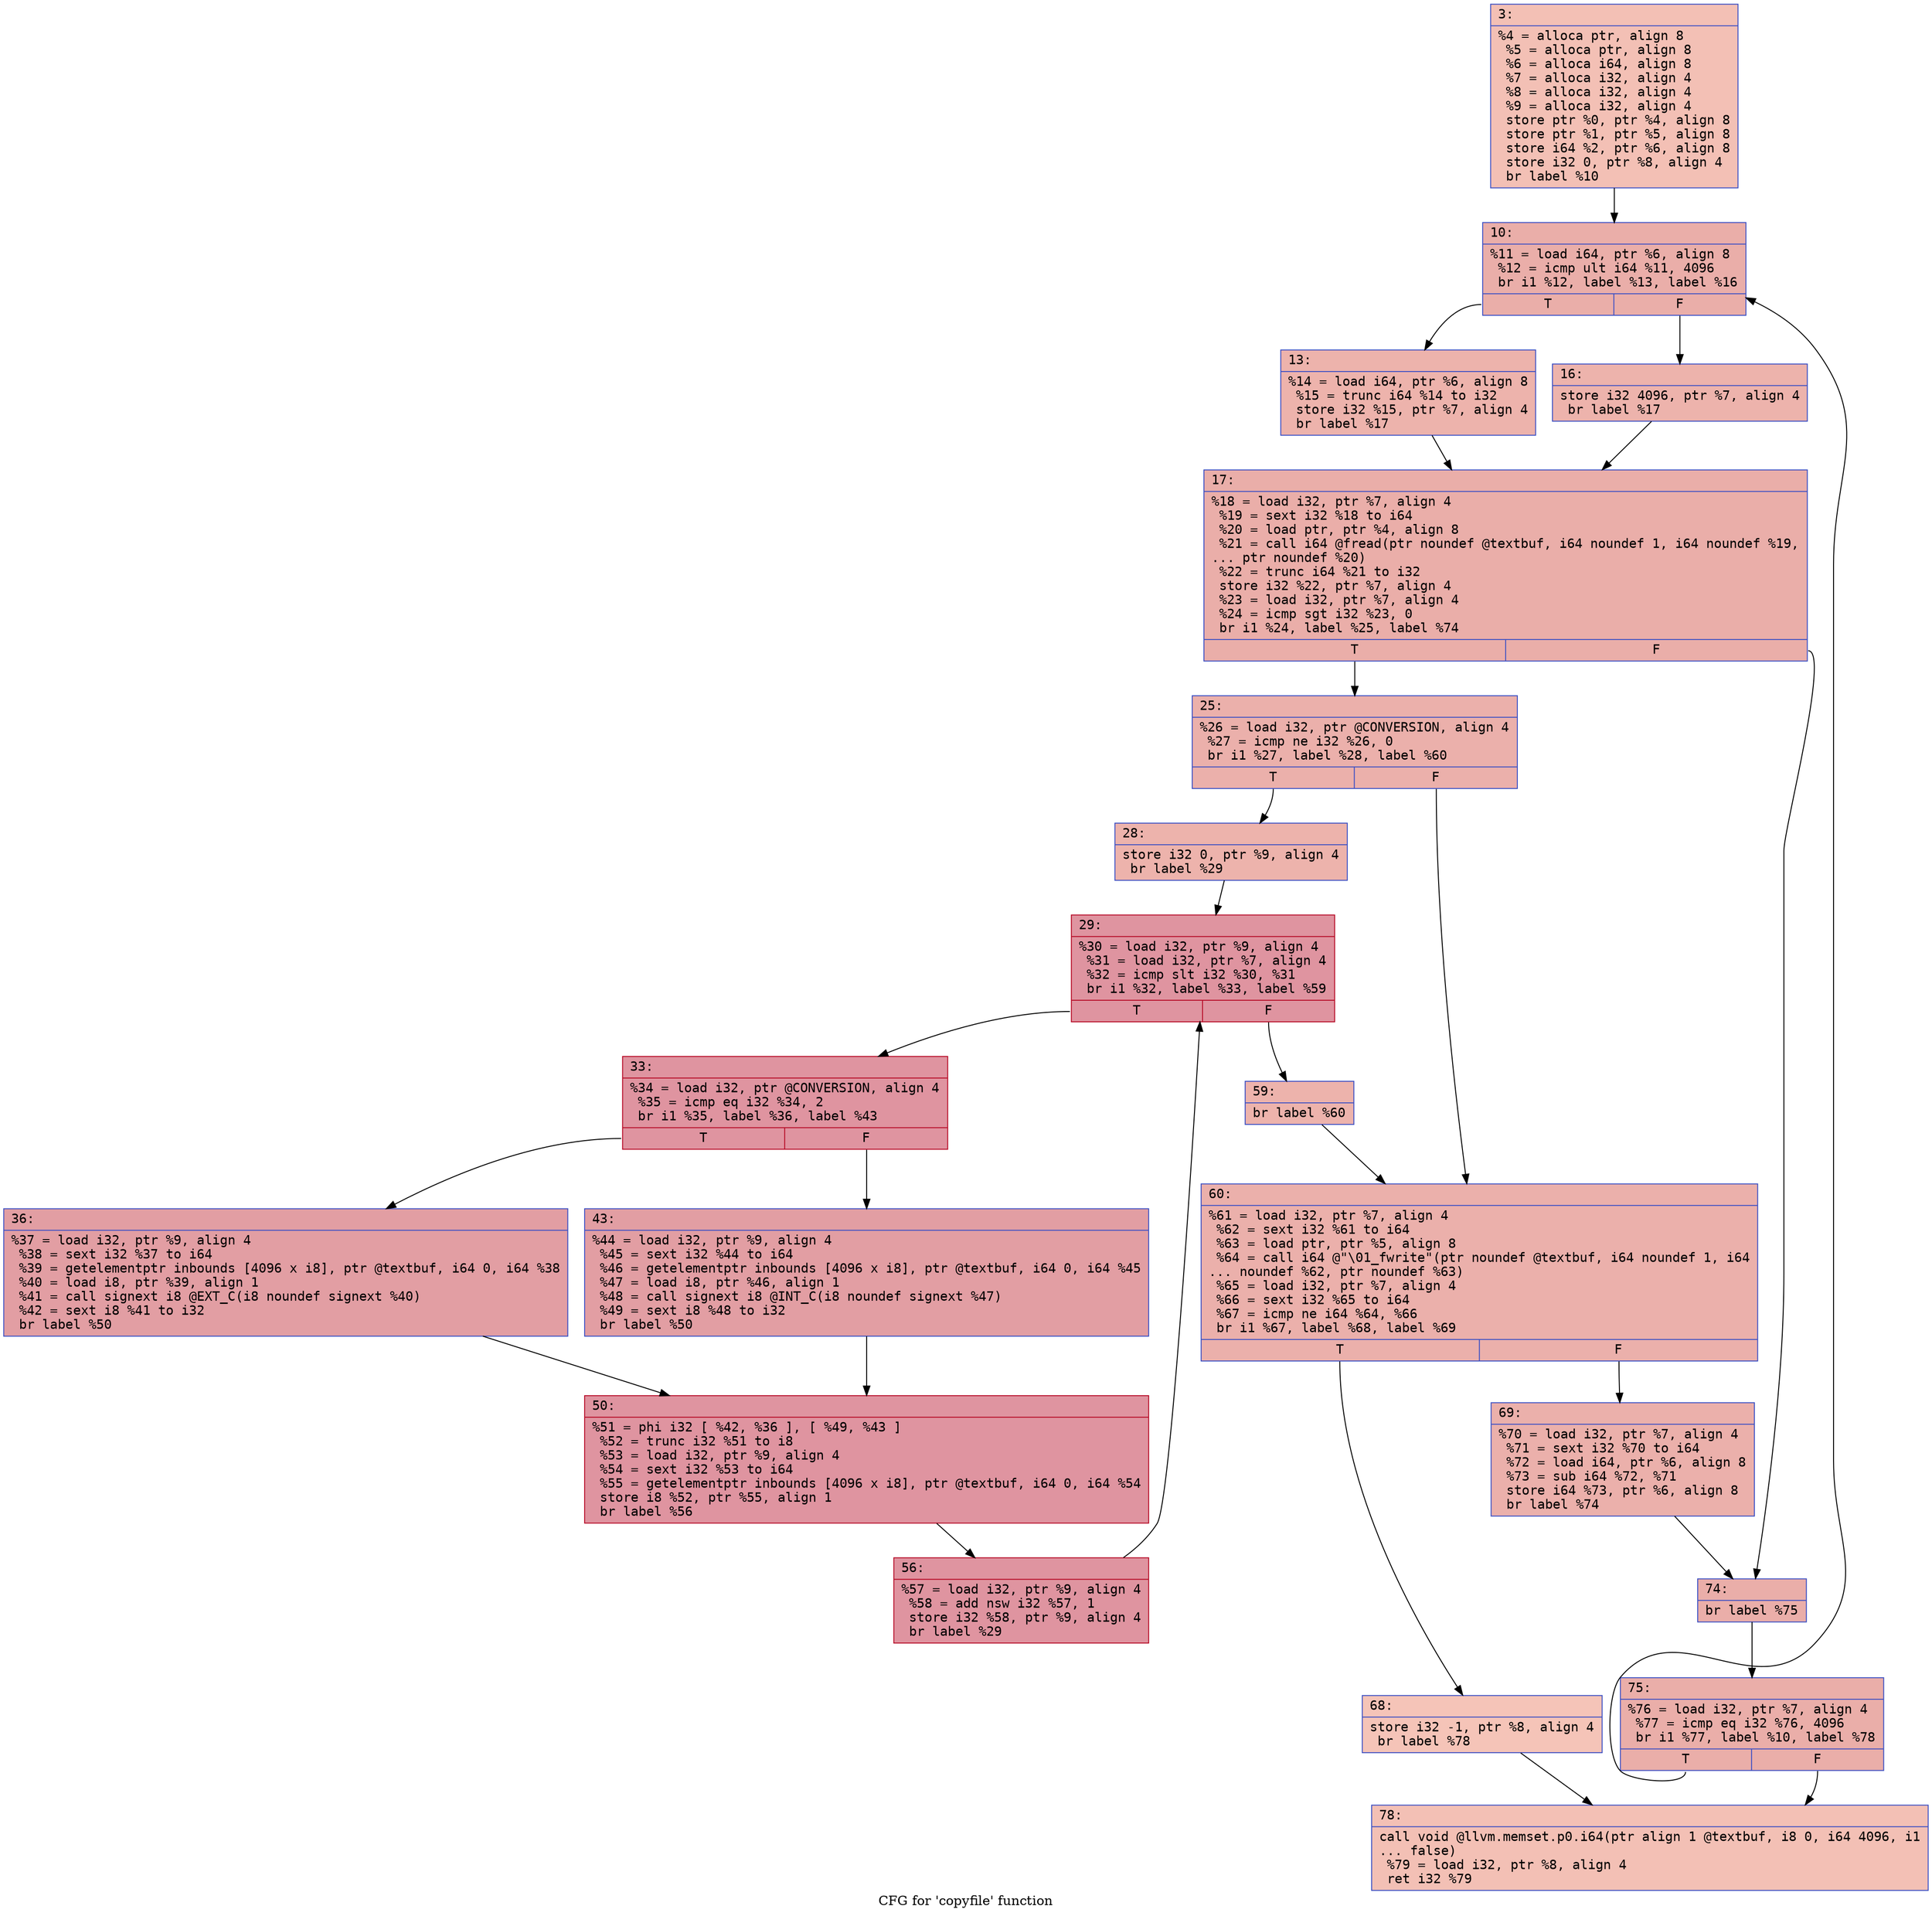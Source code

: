 digraph "CFG for 'copyfile' function" {
	label="CFG for 'copyfile' function";

	Node0x6000019705f0 [shape=record,color="#3d50c3ff", style=filled, fillcolor="#e5705870" fontname="Courier",label="{3:\l|  %4 = alloca ptr, align 8\l  %5 = alloca ptr, align 8\l  %6 = alloca i64, align 8\l  %7 = alloca i32, align 4\l  %8 = alloca i32, align 4\l  %9 = alloca i32, align 4\l  store ptr %0, ptr %4, align 8\l  store ptr %1, ptr %5, align 8\l  store i64 %2, ptr %6, align 8\l  store i32 0, ptr %8, align 4\l  br label %10\l}"];
	Node0x6000019705f0 -> Node0x600001970640[tooltip="3 -> 10\nProbability 100.00%" ];
	Node0x600001970640 [shape=record,color="#3d50c3ff", style=filled, fillcolor="#d0473d70" fontname="Courier",label="{10:\l|  %11 = load i64, ptr %6, align 8\l  %12 = icmp ult i64 %11, 4096\l  br i1 %12, label %13, label %16\l|{<s0>T|<s1>F}}"];
	Node0x600001970640:s0 -> Node0x600001970690[tooltip="10 -> 13\nProbability 50.00%" ];
	Node0x600001970640:s1 -> Node0x6000019706e0[tooltip="10 -> 16\nProbability 50.00%" ];
	Node0x600001970690 [shape=record,color="#3d50c3ff", style=filled, fillcolor="#d6524470" fontname="Courier",label="{13:\l|  %14 = load i64, ptr %6, align 8\l  %15 = trunc i64 %14 to i32\l  store i32 %15, ptr %7, align 4\l  br label %17\l}"];
	Node0x600001970690 -> Node0x600001970730[tooltip="13 -> 17\nProbability 100.00%" ];
	Node0x6000019706e0 [shape=record,color="#3d50c3ff", style=filled, fillcolor="#d6524470" fontname="Courier",label="{16:\l|  store i32 4096, ptr %7, align 4\l  br label %17\l}"];
	Node0x6000019706e0 -> Node0x600001970730[tooltip="16 -> 17\nProbability 100.00%" ];
	Node0x600001970730 [shape=record,color="#3d50c3ff", style=filled, fillcolor="#d0473d70" fontname="Courier",label="{17:\l|  %18 = load i32, ptr %7, align 4\l  %19 = sext i32 %18 to i64\l  %20 = load ptr, ptr %4, align 8\l  %21 = call i64 @fread(ptr noundef @textbuf, i64 noundef 1, i64 noundef %19,\l... ptr noundef %20)\l  %22 = trunc i64 %21 to i32\l  store i32 %22, ptr %7, align 4\l  %23 = load i32, ptr %7, align 4\l  %24 = icmp sgt i32 %23, 0\l  br i1 %24, label %25, label %74\l|{<s0>T|<s1>F}}"];
	Node0x600001970730:s0 -> Node0x600001970780[tooltip="17 -> 25\nProbability 62.50%" ];
	Node0x600001970730:s1 -> Node0x600001970b40[tooltip="17 -> 74\nProbability 37.50%" ];
	Node0x600001970780 [shape=record,color="#3d50c3ff", style=filled, fillcolor="#d24b4070" fontname="Courier",label="{25:\l|  %26 = load i32, ptr @CONVERSION, align 4\l  %27 = icmp ne i32 %26, 0\l  br i1 %27, label %28, label %60\l|{<s0>T|<s1>F}}"];
	Node0x600001970780:s0 -> Node0x6000019707d0[tooltip="25 -> 28\nProbability 62.50%" ];
	Node0x600001970780:s1 -> Node0x600001970a50[tooltip="25 -> 60\nProbability 37.50%" ];
	Node0x6000019707d0 [shape=record,color="#3d50c3ff", style=filled, fillcolor="#d6524470" fontname="Courier",label="{28:\l|  store i32 0, ptr %9, align 4\l  br label %29\l}"];
	Node0x6000019707d0 -> Node0x600001970820[tooltip="28 -> 29\nProbability 100.00%" ];
	Node0x600001970820 [shape=record,color="#b70d28ff", style=filled, fillcolor="#b70d2870" fontname="Courier",label="{29:\l|  %30 = load i32, ptr %9, align 4\l  %31 = load i32, ptr %7, align 4\l  %32 = icmp slt i32 %30, %31\l  br i1 %32, label %33, label %59\l|{<s0>T|<s1>F}}"];
	Node0x600001970820:s0 -> Node0x600001970870[tooltip="29 -> 33\nProbability 96.88%" ];
	Node0x600001970820:s1 -> Node0x600001970a00[tooltip="29 -> 59\nProbability 3.12%" ];
	Node0x600001970870 [shape=record,color="#b70d28ff", style=filled, fillcolor="#b70d2870" fontname="Courier",label="{33:\l|  %34 = load i32, ptr @CONVERSION, align 4\l  %35 = icmp eq i32 %34, 2\l  br i1 %35, label %36, label %43\l|{<s0>T|<s1>F}}"];
	Node0x600001970870:s0 -> Node0x6000019708c0[tooltip="33 -> 36\nProbability 50.00%" ];
	Node0x600001970870:s1 -> Node0x600001970910[tooltip="33 -> 43\nProbability 50.00%" ];
	Node0x6000019708c0 [shape=record,color="#3d50c3ff", style=filled, fillcolor="#be242e70" fontname="Courier",label="{36:\l|  %37 = load i32, ptr %9, align 4\l  %38 = sext i32 %37 to i64\l  %39 = getelementptr inbounds [4096 x i8], ptr @textbuf, i64 0, i64 %38\l  %40 = load i8, ptr %39, align 1\l  %41 = call signext i8 @EXT_C(i8 noundef signext %40)\l  %42 = sext i8 %41 to i32\l  br label %50\l}"];
	Node0x6000019708c0 -> Node0x600001970960[tooltip="36 -> 50\nProbability 100.00%" ];
	Node0x600001970910 [shape=record,color="#3d50c3ff", style=filled, fillcolor="#be242e70" fontname="Courier",label="{43:\l|  %44 = load i32, ptr %9, align 4\l  %45 = sext i32 %44 to i64\l  %46 = getelementptr inbounds [4096 x i8], ptr @textbuf, i64 0, i64 %45\l  %47 = load i8, ptr %46, align 1\l  %48 = call signext i8 @INT_C(i8 noundef signext %47)\l  %49 = sext i8 %48 to i32\l  br label %50\l}"];
	Node0x600001970910 -> Node0x600001970960[tooltip="43 -> 50\nProbability 100.00%" ];
	Node0x600001970960 [shape=record,color="#b70d28ff", style=filled, fillcolor="#b70d2870" fontname="Courier",label="{50:\l|  %51 = phi i32 [ %42, %36 ], [ %49, %43 ]\l  %52 = trunc i32 %51 to i8\l  %53 = load i32, ptr %9, align 4\l  %54 = sext i32 %53 to i64\l  %55 = getelementptr inbounds [4096 x i8], ptr @textbuf, i64 0, i64 %54\l  store i8 %52, ptr %55, align 1\l  br label %56\l}"];
	Node0x600001970960 -> Node0x6000019709b0[tooltip="50 -> 56\nProbability 100.00%" ];
	Node0x6000019709b0 [shape=record,color="#b70d28ff", style=filled, fillcolor="#b70d2870" fontname="Courier",label="{56:\l|  %57 = load i32, ptr %9, align 4\l  %58 = add nsw i32 %57, 1\l  store i32 %58, ptr %9, align 4\l  br label %29\l}"];
	Node0x6000019709b0 -> Node0x600001970820[tooltip="56 -> 29\nProbability 100.00%" ];
	Node0x600001970a00 [shape=record,color="#3d50c3ff", style=filled, fillcolor="#d6524470" fontname="Courier",label="{59:\l|  br label %60\l}"];
	Node0x600001970a00 -> Node0x600001970a50[tooltip="59 -> 60\nProbability 100.00%" ];
	Node0x600001970a50 [shape=record,color="#3d50c3ff", style=filled, fillcolor="#d24b4070" fontname="Courier",label="{60:\l|  %61 = load i32, ptr %7, align 4\l  %62 = sext i32 %61 to i64\l  %63 = load ptr, ptr %5, align 8\l  %64 = call i64 @\"\\01_fwrite\"(ptr noundef @textbuf, i64 noundef 1, i64\l... noundef %62, ptr noundef %63)\l  %65 = load i32, ptr %7, align 4\l  %66 = sext i32 %65 to i64\l  %67 = icmp ne i64 %64, %66\l  br i1 %67, label %68, label %69\l|{<s0>T|<s1>F}}"];
	Node0x600001970a50:s0 -> Node0x600001970aa0[tooltip="60 -> 68\nProbability 3.12%" ];
	Node0x600001970a50:s1 -> Node0x600001970af0[tooltip="60 -> 69\nProbability 96.88%" ];
	Node0x600001970aa0 [shape=record,color="#3d50c3ff", style=filled, fillcolor="#e97a5f70" fontname="Courier",label="{68:\l|  store i32 -1, ptr %8, align 4\l  br label %78\l}"];
	Node0x600001970aa0 -> Node0x600001970be0[tooltip="68 -> 78\nProbability 100.00%" ];
	Node0x600001970af0 [shape=record,color="#3d50c3ff", style=filled, fillcolor="#d24b4070" fontname="Courier",label="{69:\l|  %70 = load i32, ptr %7, align 4\l  %71 = sext i32 %70 to i64\l  %72 = load i64, ptr %6, align 8\l  %73 = sub i64 %72, %71\l  store i64 %73, ptr %6, align 8\l  br label %74\l}"];
	Node0x600001970af0 -> Node0x600001970b40[tooltip="69 -> 74\nProbability 100.00%" ];
	Node0x600001970b40 [shape=record,color="#3d50c3ff", style=filled, fillcolor="#d0473d70" fontname="Courier",label="{74:\l|  br label %75\l}"];
	Node0x600001970b40 -> Node0x600001970b90[tooltip="74 -> 75\nProbability 100.00%" ];
	Node0x600001970b90 [shape=record,color="#3d50c3ff", style=filled, fillcolor="#d0473d70" fontname="Courier",label="{75:\l|  %76 = load i32, ptr %7, align 4\l  %77 = icmp eq i32 %76, 4096\l  br i1 %77, label %10, label %78\l|{<s0>T|<s1>F}}"];
	Node0x600001970b90:s0 -> Node0x600001970640[tooltip="75 -> 10\nProbability 96.88%" ];
	Node0x600001970b90:s1 -> Node0x600001970be0[tooltip="75 -> 78\nProbability 3.12%" ];
	Node0x600001970be0 [shape=record,color="#3d50c3ff", style=filled, fillcolor="#e5705870" fontname="Courier",label="{78:\l|  call void @llvm.memset.p0.i64(ptr align 1 @textbuf, i8 0, i64 4096, i1\l... false)\l  %79 = load i32, ptr %8, align 4\l  ret i32 %79\l}"];
}
